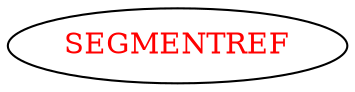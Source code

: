 digraph dependencyGraph {
 concentrate=true;
 ranksep="2.0";
 rankdir="LR"; 
 splines="ortho";
"SEGMENTREF" [fontcolor="red"];
}